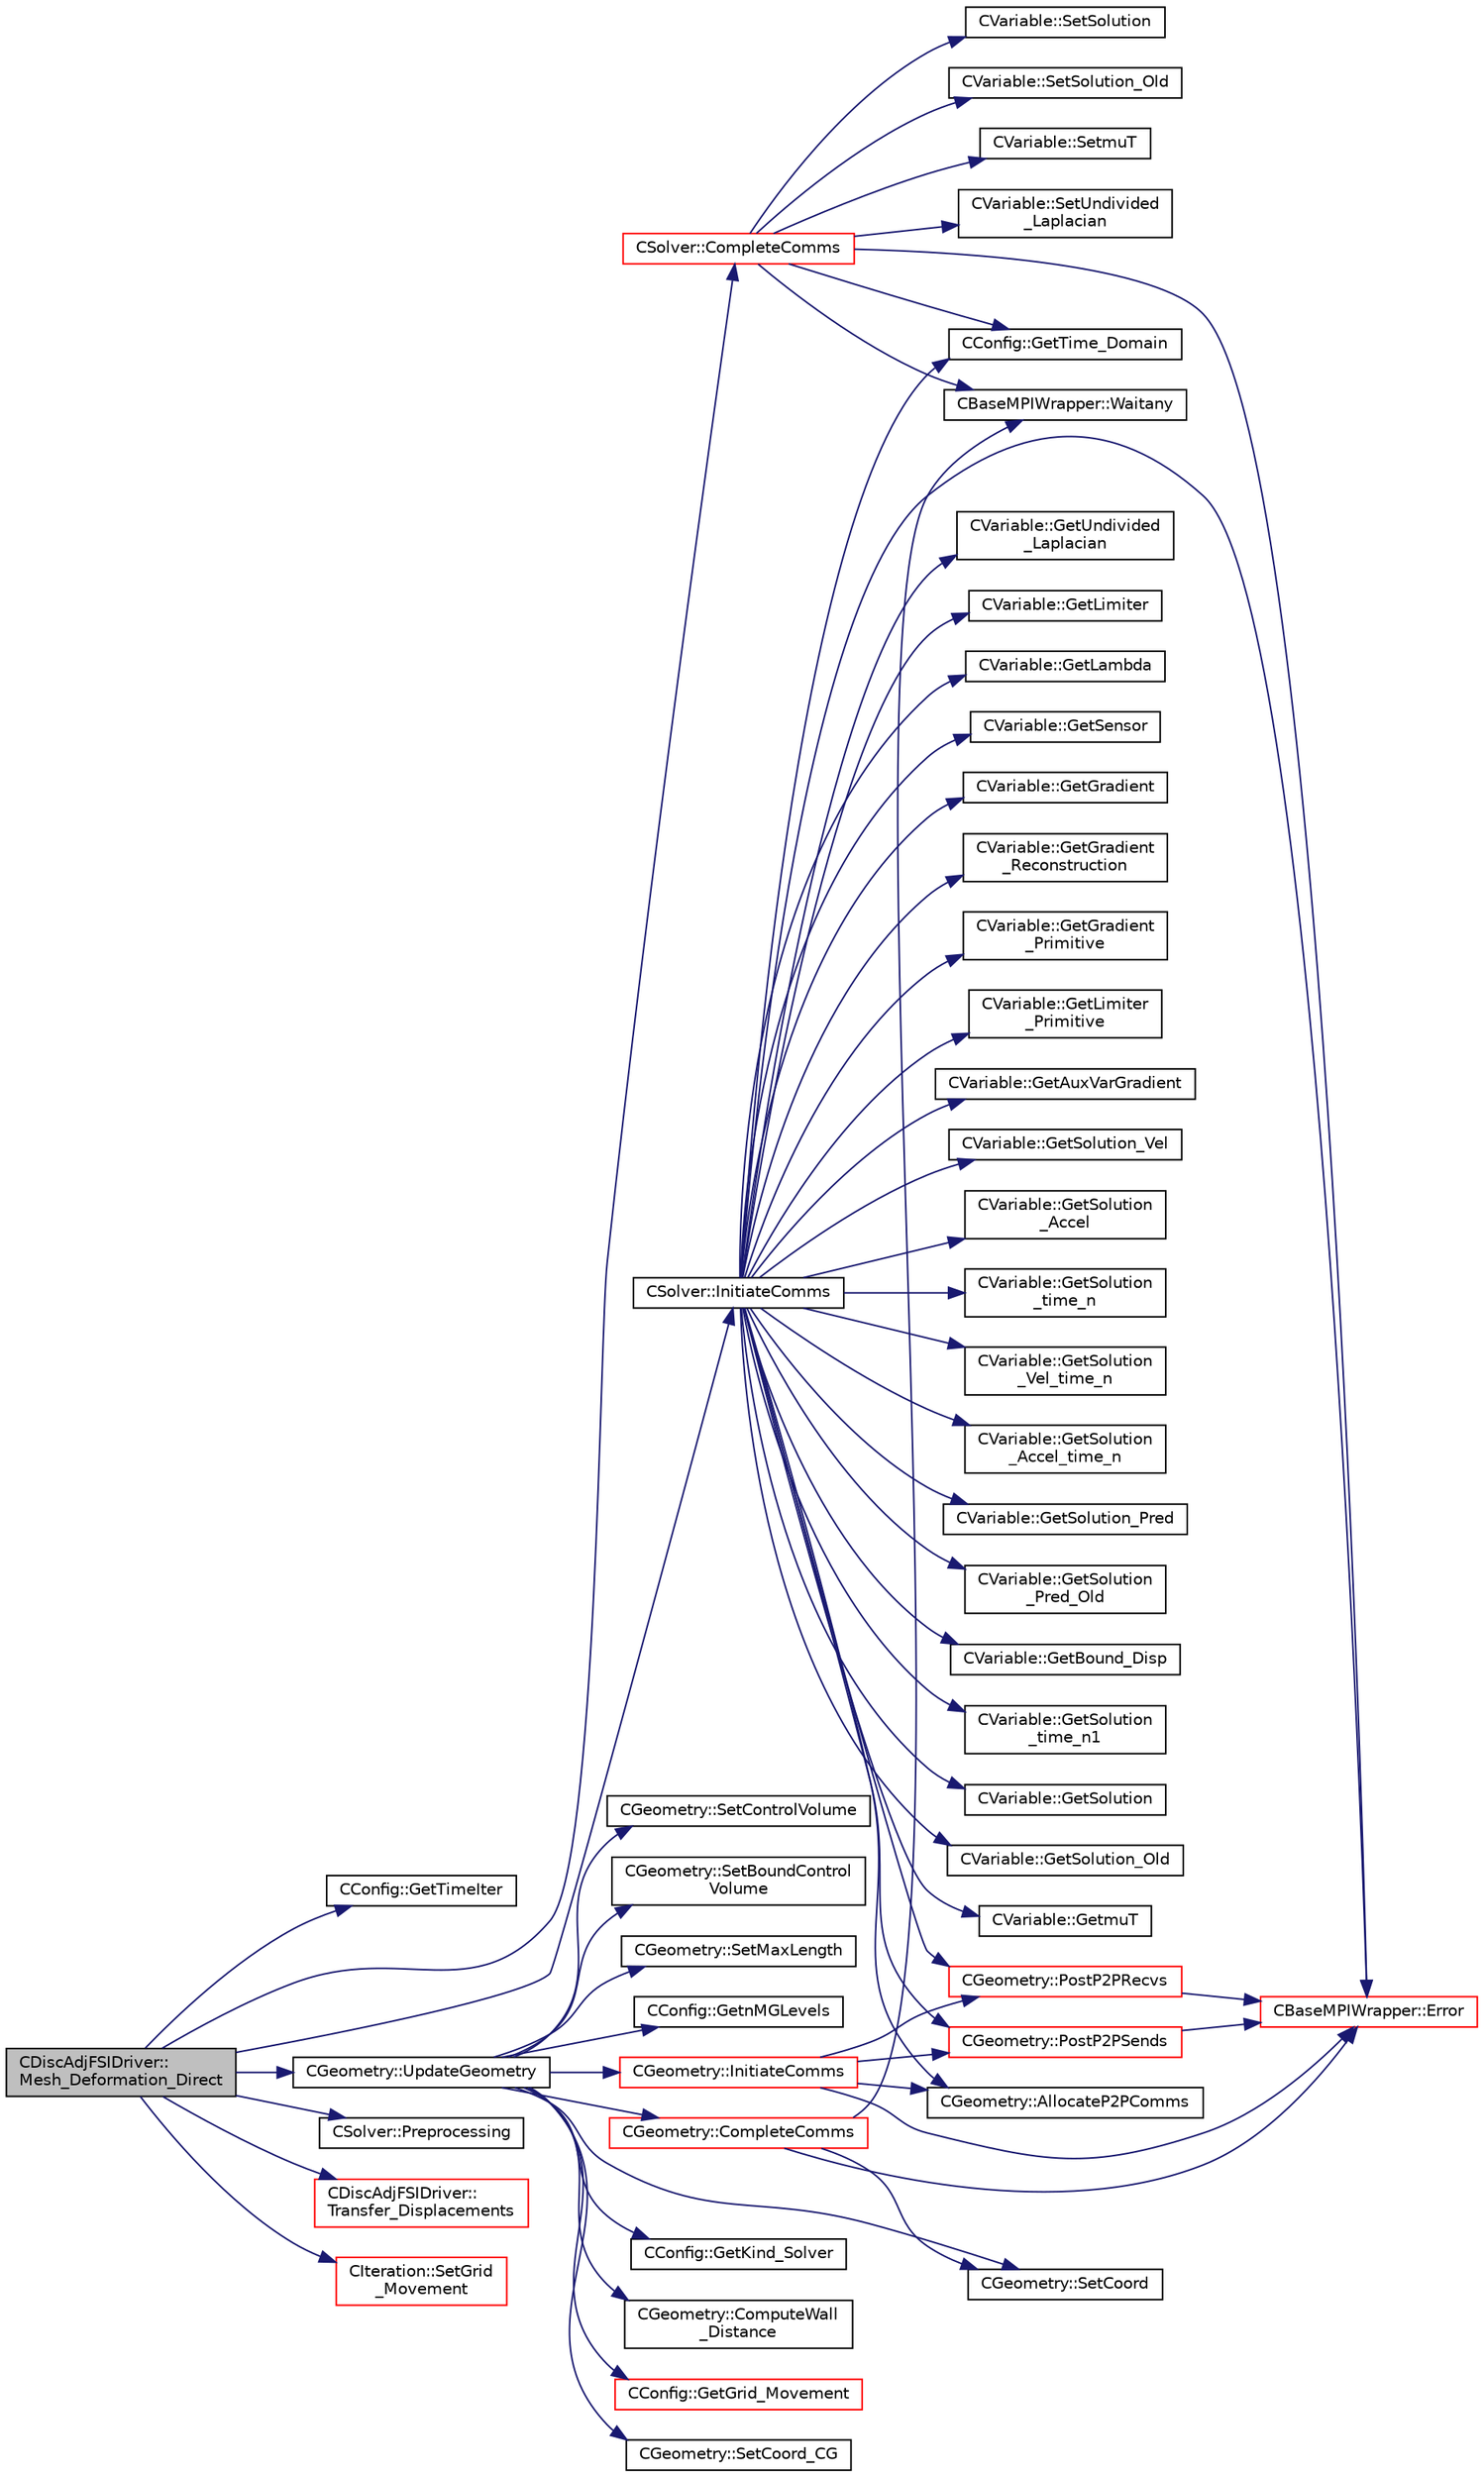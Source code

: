 digraph "CDiscAdjFSIDriver::Mesh_Deformation_Direct"
{
  edge [fontname="Helvetica",fontsize="10",labelfontname="Helvetica",labelfontsize="10"];
  node [fontname="Helvetica",fontsize="10",shape=record];
  rankdir="LR";
  Node1380 [label="CDiscAdjFSIDriver::\lMesh_Deformation_Direct",height=0.2,width=0.4,color="black", fillcolor="grey75", style="filled", fontcolor="black"];
  Node1380 -> Node1381 [color="midnightblue",fontsize="10",style="solid",fontname="Helvetica"];
  Node1381 [label="CConfig::GetTimeIter",height=0.2,width=0.4,color="black", fillcolor="white", style="filled",URL="$class_c_config.html#aa659f28a1d71b0924944a9fb248e3d6e",tooltip="Get the current time iteration number. "];
  Node1380 -> Node1382 [color="midnightblue",fontsize="10",style="solid",fontname="Helvetica"];
  Node1382 [label="CGeometry::UpdateGeometry",height=0.2,width=0.4,color="black", fillcolor="white", style="filled",URL="$class_c_geometry.html#a19a4ef04ee51e37dc80cebf429e71a55",tooltip="Update the multi-grid structure and the wall-distance. "];
  Node1382 -> Node1383 [color="midnightblue",fontsize="10",style="solid",fontname="Helvetica"];
  Node1383 [label="CGeometry::InitiateComms",height=0.2,width=0.4,color="red", fillcolor="white", style="filled",URL="$class_c_geometry.html#aade184b0616ad6d83a721f1b17473df3",tooltip="Routine to load a geometric quantity into the data structures for MPI point-to-point communication an..."];
  Node1383 -> Node1385 [color="midnightblue",fontsize="10",style="solid",fontname="Helvetica"];
  Node1385 [label="CBaseMPIWrapper::Error",height=0.2,width=0.4,color="red", fillcolor="white", style="filled",URL="$class_c_base_m_p_i_wrapper.html#a04457c47629bda56704e6a8804833eeb"];
  Node1383 -> Node1387 [color="midnightblue",fontsize="10",style="solid",fontname="Helvetica"];
  Node1387 [label="CGeometry::AllocateP2PComms",height=0.2,width=0.4,color="black", fillcolor="white", style="filled",URL="$class_c_geometry.html#ab8d78a9f4017431b7542e154f58a7e63",tooltip="Routine to allocate buffers for point-to-point MPI communications. Also called to dynamically realloc..."];
  Node1383 -> Node1388 [color="midnightblue",fontsize="10",style="solid",fontname="Helvetica"];
  Node1388 [label="CGeometry::PostP2PRecvs",height=0.2,width=0.4,color="red", fillcolor="white", style="filled",URL="$class_c_geometry.html#a35dd847b43dad069e3d73e376a0f32fb",tooltip="Routine to launch non-blocking recvs only for all point-to-point communication with neighboring parti..."];
  Node1388 -> Node1385 [color="midnightblue",fontsize="10",style="solid",fontname="Helvetica"];
  Node1383 -> Node1396 [color="midnightblue",fontsize="10",style="solid",fontname="Helvetica"];
  Node1396 [label="CGeometry::PostP2PSends",height=0.2,width=0.4,color="red", fillcolor="white", style="filled",URL="$class_c_geometry.html#a3db8e369fc532db7a85a27fbb01056fe",tooltip="Routine to launch a single non-blocking send once the buffer is loaded for a point-to-point commucati..."];
  Node1396 -> Node1385 [color="midnightblue",fontsize="10",style="solid",fontname="Helvetica"];
  Node1382 -> Node1398 [color="midnightblue",fontsize="10",style="solid",fontname="Helvetica"];
  Node1398 [label="CGeometry::CompleteComms",height=0.2,width=0.4,color="red", fillcolor="white", style="filled",URL="$class_c_geometry.html#a18d2f0e3a00218eef232cd75029bc53e",tooltip="Routine to complete the set of non-blocking communications launched by InitiateComms() and unpacking ..."];
  Node1398 -> Node1399 [color="midnightblue",fontsize="10",style="solid",fontname="Helvetica"];
  Node1399 [label="CBaseMPIWrapper::Waitany",height=0.2,width=0.4,color="black", fillcolor="white", style="filled",URL="$class_c_base_m_p_i_wrapper.html#ade364e6661c9eec2070a2448dbb5750b"];
  Node1398 -> Node1400 [color="midnightblue",fontsize="10",style="solid",fontname="Helvetica"];
  Node1400 [label="CGeometry::SetCoord",height=0.2,width=0.4,color="black", fillcolor="white", style="filled",URL="$class_c_geometry.html#a5956a22f6942c7cd1b2a53dcaa201972",tooltip="A virtual member. "];
  Node1398 -> Node1385 [color="midnightblue",fontsize="10",style="solid",fontname="Helvetica"];
  Node1382 -> Node1405 [color="midnightblue",fontsize="10",style="solid",fontname="Helvetica"];
  Node1405 [label="CConfig::GetGrid_Movement",height=0.2,width=0.4,color="red", fillcolor="white", style="filled",URL="$class_c_config.html#a65f49bf3888539804cc0ceac28a32923",tooltip="Get information about the grid movement. "];
  Node1382 -> Node1407 [color="midnightblue",fontsize="10",style="solid",fontname="Helvetica"];
  Node1407 [label="CGeometry::SetCoord_CG",height=0.2,width=0.4,color="black", fillcolor="white", style="filled",URL="$class_c_geometry.html#a83962c234a9cafc63a3d4a8f2ac48875",tooltip="Sets CG coordinates. "];
  Node1382 -> Node1408 [color="midnightblue",fontsize="10",style="solid",fontname="Helvetica"];
  Node1408 [label="CGeometry::SetControlVolume",height=0.2,width=0.4,color="black", fillcolor="white", style="filled",URL="$class_c_geometry.html#a2801527cce396e9b4f8d91a57fe82712",tooltip="Sets control volume. "];
  Node1382 -> Node1409 [color="midnightblue",fontsize="10",style="solid",fontname="Helvetica"];
  Node1409 [label="CGeometry::SetBoundControl\lVolume",height=0.2,width=0.4,color="black", fillcolor="white", style="filled",URL="$class_c_geometry.html#adf22bc637db1c4d9dd150c6185ab1566",tooltip="A virtual member. "];
  Node1382 -> Node1410 [color="midnightblue",fontsize="10",style="solid",fontname="Helvetica"];
  Node1410 [label="CGeometry::SetMaxLength",height=0.2,width=0.4,color="black", fillcolor="white", style="filled",URL="$class_c_geometry.html#a6eee72ed5a355f210937e6ea2b10b961",tooltip="Set max length. "];
  Node1382 -> Node1411 [color="midnightblue",fontsize="10",style="solid",fontname="Helvetica"];
  Node1411 [label="CConfig::GetnMGLevels",height=0.2,width=0.4,color="black", fillcolor="white", style="filled",URL="$class_c_config.html#aea7f78497a5cd863bd065391232329fd",tooltip="Get the number of multigrid levels. "];
  Node1382 -> Node1400 [color="midnightblue",fontsize="10",style="solid",fontname="Helvetica"];
  Node1382 -> Node1412 [color="midnightblue",fontsize="10",style="solid",fontname="Helvetica"];
  Node1412 [label="CConfig::GetKind_Solver",height=0.2,width=0.4,color="black", fillcolor="white", style="filled",URL="$class_c_config.html#a0e2628fc803f14ec6179427ee02e8655",tooltip="Governing equations of the flow (it can be different from the run time equation). ..."];
  Node1382 -> Node1413 [color="midnightblue",fontsize="10",style="solid",fontname="Helvetica"];
  Node1413 [label="CGeometry::ComputeWall\l_Distance",height=0.2,width=0.4,color="black", fillcolor="white", style="filled",URL="$class_c_geometry.html#a93454bd7724a75f30983a505f97dd8be",tooltip="Computes the wall distance. "];
  Node1380 -> Node1414 [color="midnightblue",fontsize="10",style="solid",fontname="Helvetica"];
  Node1414 [label="CSolver::InitiateComms",height=0.2,width=0.4,color="black", fillcolor="white", style="filled",URL="$class_c_solver.html#a68ef94bc50683bd1f1d750b4a8cb7351",tooltip="Routine to load a solver quantity into the data structures for MPI point-to-point communication and t..."];
  Node1414 -> Node1415 [color="midnightblue",fontsize="10",style="solid",fontname="Helvetica"];
  Node1415 [label="CConfig::GetTime_Domain",height=0.2,width=0.4,color="black", fillcolor="white", style="filled",URL="$class_c_config.html#a6a11350b3c8d7577318be43cda6f7292",tooltip="Check if the multizone problem is solved for time domain. "];
  Node1414 -> Node1385 [color="midnightblue",fontsize="10",style="solid",fontname="Helvetica"];
  Node1414 -> Node1387 [color="midnightblue",fontsize="10",style="solid",fontname="Helvetica"];
  Node1414 -> Node1388 [color="midnightblue",fontsize="10",style="solid",fontname="Helvetica"];
  Node1414 -> Node1416 [color="midnightblue",fontsize="10",style="solid",fontname="Helvetica"];
  Node1416 [label="CVariable::GetSolution",height=0.2,width=0.4,color="black", fillcolor="white", style="filled",URL="$class_c_variable.html#a261483e39c23c1de7cb9aea7e917c121",tooltip="Get the solution. "];
  Node1414 -> Node1417 [color="midnightblue",fontsize="10",style="solid",fontname="Helvetica"];
  Node1417 [label="CVariable::GetSolution_Old",height=0.2,width=0.4,color="black", fillcolor="white", style="filled",URL="$class_c_variable.html#a70a9df6b6cc631f9c3b9a3ef7b3ecfe4",tooltip="Get the old solution of the problem (Runge-Kutta method) "];
  Node1414 -> Node1418 [color="midnightblue",fontsize="10",style="solid",fontname="Helvetica"];
  Node1418 [label="CVariable::GetmuT",height=0.2,width=0.4,color="black", fillcolor="white", style="filled",URL="$class_c_variable.html#ad35ee29420764dda0bbb574f7a7253e7",tooltip="Get the value of the eddy viscosity. "];
  Node1414 -> Node1419 [color="midnightblue",fontsize="10",style="solid",fontname="Helvetica"];
  Node1419 [label="CVariable::GetUndivided\l_Laplacian",height=0.2,width=0.4,color="black", fillcolor="white", style="filled",URL="$class_c_variable.html#a1dd90f7826e65b6b9fe15becaf82b1af",tooltip="Get the undivided laplacian of the solution. "];
  Node1414 -> Node1420 [color="midnightblue",fontsize="10",style="solid",fontname="Helvetica"];
  Node1420 [label="CVariable::GetLimiter",height=0.2,width=0.4,color="black", fillcolor="white", style="filled",URL="$class_c_variable.html#a9575966f5c250fca5f6c6ff4f2dd7558",tooltip="Get the value of the slope limiter. "];
  Node1414 -> Node1421 [color="midnightblue",fontsize="10",style="solid",fontname="Helvetica"];
  Node1421 [label="CVariable::GetLambda",height=0.2,width=0.4,color="black", fillcolor="white", style="filled",URL="$class_c_variable.html#af0b6afbd2666eab791d902f50fc3e869",tooltip="Get the value of the spectral radius. "];
  Node1414 -> Node1422 [color="midnightblue",fontsize="10",style="solid",fontname="Helvetica"];
  Node1422 [label="CVariable::GetSensor",height=0.2,width=0.4,color="black", fillcolor="white", style="filled",URL="$class_c_variable.html#afec545423f883bcd961ac9f1e5d18dd2",tooltip="Get the pressure sensor. "];
  Node1414 -> Node1423 [color="midnightblue",fontsize="10",style="solid",fontname="Helvetica"];
  Node1423 [label="CVariable::GetGradient",height=0.2,width=0.4,color="black", fillcolor="white", style="filled",URL="$class_c_variable.html#a7b58da4a928d622e7c2d4b4db047769d",tooltip="Get the value of the solution gradient. "];
  Node1414 -> Node1424 [color="midnightblue",fontsize="10",style="solid",fontname="Helvetica"];
  Node1424 [label="CVariable::GetGradient\l_Reconstruction",height=0.2,width=0.4,color="black", fillcolor="white", style="filled",URL="$class_c_variable.html#a977f02338e95faf16da03dceb858d21b",tooltip="Get the value of the primitive gradient for MUSCL reconstruction. "];
  Node1414 -> Node1425 [color="midnightblue",fontsize="10",style="solid",fontname="Helvetica"];
  Node1425 [label="CVariable::GetGradient\l_Primitive",height=0.2,width=0.4,color="black", fillcolor="white", style="filled",URL="$class_c_variable.html#a8b7f4e020a837b1fe639e8d875f964d5",tooltip="A virtual member. "];
  Node1414 -> Node1426 [color="midnightblue",fontsize="10",style="solid",fontname="Helvetica"];
  Node1426 [label="CVariable::GetLimiter\l_Primitive",height=0.2,width=0.4,color="black", fillcolor="white", style="filled",URL="$class_c_variable.html#a16ceb9b6d42113b37bb6f19652b22ed4",tooltip="A virtual member. "];
  Node1414 -> Node1427 [color="midnightblue",fontsize="10",style="solid",fontname="Helvetica"];
  Node1427 [label="CVariable::GetAuxVarGradient",height=0.2,width=0.4,color="black", fillcolor="white", style="filled",URL="$class_c_variable.html#a834d120ef94368df0db7b3b96a7a324c",tooltip="Get the gradient of the auxiliary variable. "];
  Node1414 -> Node1428 [color="midnightblue",fontsize="10",style="solid",fontname="Helvetica"];
  Node1428 [label="CVariable::GetSolution_Vel",height=0.2,width=0.4,color="black", fillcolor="white", style="filled",URL="$class_c_variable.html#ae403ee21871629716cbabead1c587dac",tooltip="Get the velocity (Structural Analysis). "];
  Node1414 -> Node1429 [color="midnightblue",fontsize="10",style="solid",fontname="Helvetica"];
  Node1429 [label="CVariable::GetSolution\l_Accel",height=0.2,width=0.4,color="black", fillcolor="white", style="filled",URL="$class_c_variable.html#aef2fdf091198070a00d12cdb4dea3ff6",tooltip="Get the acceleration (Structural Analysis). "];
  Node1414 -> Node1430 [color="midnightblue",fontsize="10",style="solid",fontname="Helvetica"];
  Node1430 [label="CVariable::GetSolution\l_time_n",height=0.2,width=0.4,color="black", fillcolor="white", style="filled",URL="$class_c_variable.html#a9162db789c2ca2b71159697cc500fcce",tooltip="Get the solution at time n. "];
  Node1414 -> Node1431 [color="midnightblue",fontsize="10",style="solid",fontname="Helvetica"];
  Node1431 [label="CVariable::GetSolution\l_Vel_time_n",height=0.2,width=0.4,color="black", fillcolor="white", style="filled",URL="$class_c_variable.html#ab36e9bb95a17f0561a94edb80f1ca4c0",tooltip="Get the velocity of the nodes (Structural Analysis) at time n. "];
  Node1414 -> Node1432 [color="midnightblue",fontsize="10",style="solid",fontname="Helvetica"];
  Node1432 [label="CVariable::GetSolution\l_Accel_time_n",height=0.2,width=0.4,color="black", fillcolor="white", style="filled",URL="$class_c_variable.html#acb493936a05287142a6257122f5cefb5",tooltip="Get the acceleration of the nodes (Structural Analysis) at time n. "];
  Node1414 -> Node1433 [color="midnightblue",fontsize="10",style="solid",fontname="Helvetica"];
  Node1433 [label="CVariable::GetSolution_Pred",height=0.2,width=0.4,color="black", fillcolor="white", style="filled",URL="$class_c_variable.html#adba4a8e082e70a9a6fe5d1d9c6e5c820",tooltip="A virtual member. Get the value of the solution predictor. "];
  Node1414 -> Node1434 [color="midnightblue",fontsize="10",style="solid",fontname="Helvetica"];
  Node1434 [label="CVariable::GetSolution\l_Pred_Old",height=0.2,width=0.4,color="black", fillcolor="white", style="filled",URL="$class_c_variable.html#a626f4cad3d20be125e844b9076e44e07",tooltip="A virtual member. Get the value of the solution predictor. "];
  Node1414 -> Node1435 [color="midnightblue",fontsize="10",style="solid",fontname="Helvetica"];
  Node1435 [label="CVariable::GetBound_Disp",height=0.2,width=0.4,color="black", fillcolor="white", style="filled",URL="$class_c_variable.html#a7e382eae45700e5c1e8973292c08f128",tooltip="A virtual member. Get the value of the displacement imposed at the boundary. "];
  Node1414 -> Node1436 [color="midnightblue",fontsize="10",style="solid",fontname="Helvetica"];
  Node1436 [label="CVariable::GetSolution\l_time_n1",height=0.2,width=0.4,color="black", fillcolor="white", style="filled",URL="$class_c_variable.html#a584e438afb716aa0ffce4ccc9b469ef6",tooltip="Get the solution at time n-1. "];
  Node1414 -> Node1396 [color="midnightblue",fontsize="10",style="solid",fontname="Helvetica"];
  Node1380 -> Node1437 [color="midnightblue",fontsize="10",style="solid",fontname="Helvetica"];
  Node1437 [label="CSolver::CompleteComms",height=0.2,width=0.4,color="red", fillcolor="white", style="filled",URL="$class_c_solver.html#a8d3046ad54e177f0705a2bff99c1cf16",tooltip="Routine to complete the set of non-blocking communications launched by InitiateComms() and unpacking ..."];
  Node1437 -> Node1399 [color="midnightblue",fontsize="10",style="solid",fontname="Helvetica"];
  Node1437 -> Node1438 [color="midnightblue",fontsize="10",style="solid",fontname="Helvetica"];
  Node1438 [label="CVariable::SetSolution",height=0.2,width=0.4,color="black", fillcolor="white", style="filled",URL="$class_c_variable.html#a22fbbd7bc6491672843000644a05c6a5",tooltip="Set the value of the solution, all variables. "];
  Node1437 -> Node1439 [color="midnightblue",fontsize="10",style="solid",fontname="Helvetica"];
  Node1439 [label="CVariable::SetSolution_Old",height=0.2,width=0.4,color="black", fillcolor="white", style="filled",URL="$class_c_variable.html#a6ee4d8d450971204cc054a33d6473732",tooltip="Set the value of the old solution. "];
  Node1437 -> Node1440 [color="midnightblue",fontsize="10",style="solid",fontname="Helvetica"];
  Node1440 [label="CVariable::SetmuT",height=0.2,width=0.4,color="black", fillcolor="white", style="filled",URL="$class_c_variable.html#a91256a1e927c5a529d853d0f127243de",tooltip="Set the value of the eddy viscosity. "];
  Node1437 -> Node1441 [color="midnightblue",fontsize="10",style="solid",fontname="Helvetica"];
  Node1441 [label="CVariable::SetUndivided\l_Laplacian",height=0.2,width=0.4,color="black", fillcolor="white", style="filled",URL="$class_c_variable.html#ad3ffccf8e47dccac8bb71b4d8fdbc1be",tooltip="Set the value of the undivided laplacian of the solution. "];
  Node1437 -> Node1415 [color="midnightblue",fontsize="10",style="solid",fontname="Helvetica"];
  Node1437 -> Node1385 [color="midnightblue",fontsize="10",style="solid",fontname="Helvetica"];
  Node1380 -> Node1459 [color="midnightblue",fontsize="10",style="solid",fontname="Helvetica"];
  Node1459 [label="CSolver::Preprocessing",height=0.2,width=0.4,color="black", fillcolor="white", style="filled",URL="$class_c_solver.html#a5c530a5946aeeceb039c841115dd4b9b",tooltip="A virtual member. "];
  Node1380 -> Node1460 [color="midnightblue",fontsize="10",style="solid",fontname="Helvetica"];
  Node1460 [label="CDiscAdjFSIDriver::\lTransfer_Displacements",height=0.2,width=0.4,color="red", fillcolor="white", style="filled",URL="$class_c_disc_adj_f_s_i_driver.html#a3ef2270c24b5b7d9c774c736a757411f",tooltip="Transfer the displacements computed on the structural solver into the fluid solver. "];
  Node1380 -> Node1481 [color="midnightblue",fontsize="10",style="solid",fontname="Helvetica"];
  Node1481 [label="CIteration::SetGrid\l_Movement",height=0.2,width=0.4,color="red", fillcolor="white", style="filled",URL="$class_c_iteration.html#a7b36785762f6b0c214569b185b858b6c",tooltip="Updates the positions and grid velocities for dynamic meshes between physical time steps..."];
}
